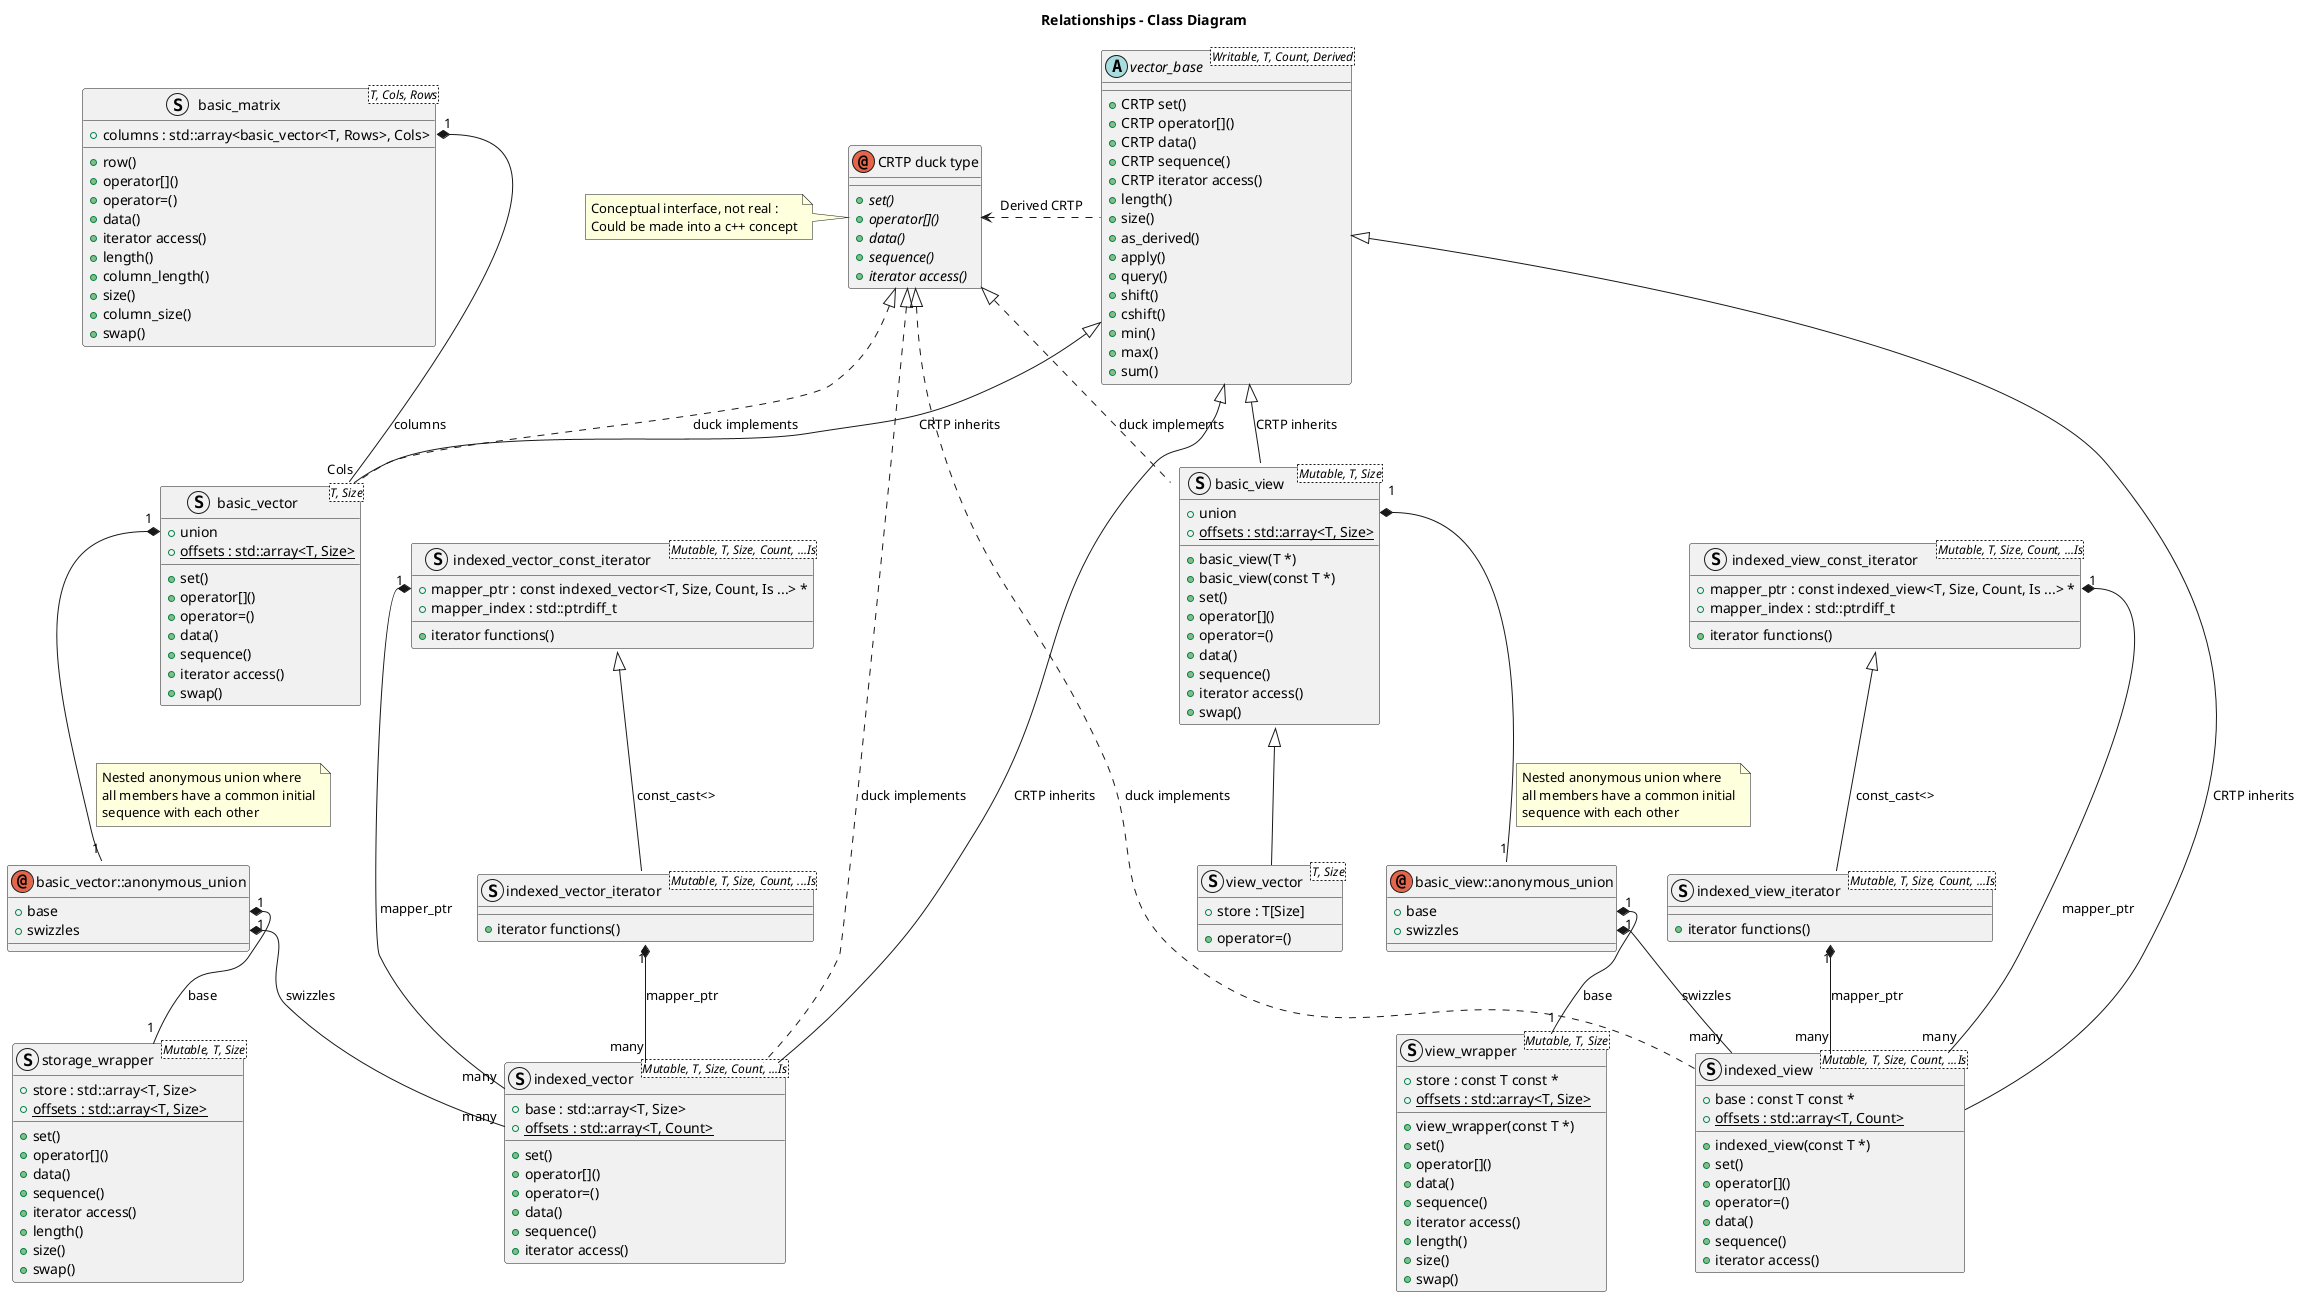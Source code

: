 @startuml
	'skin rose
	title Relationships - Class Diagram
	annotation "CRTP duck type"
	{
		+ {abstract} set()
		+ {abstract} operator[]()
		+ {abstract} data()
		+ {abstract} sequence()
		+ {abstract} iterator access()
	}
	note left of "CRTP duck type"
		Conceptual interface, not real :
		Could be made into a c++ concept
	end note
	abstract vector_base <Writable, T, Count, Derived>
	{
		+ CRTP set()
		+ CRTP operator[]()
		+ CRTP data()
		+ CRTP sequence()
		+ CRTP iterator access()
		+ length()
		+ size()
		+ as_derived()
		+ apply()
		+ query()
		+ shift()
		+ cshift()
		+ min()
		+ max()
		+ sum()
	}
	struct indexed_vector_const_iterator<Mutable, T, Size, Count, ...Is>
	{
		+ mapper_ptr : const indexed_vector<T, Size, Count, Is ...> *
		+ mapper_index : std::ptrdiff_t
		+ iterator functions()
	}
	struct indexed_vector_iterator<Mutable, T, Size, Count, ...Is>
	{
		+ iterator functions()
	}
	struct indexed_view_const_iterator<Mutable, T, Size, Count, ...Is>
	{
		+ mapper_ptr : const indexed_view<T, Size, Count, Is ...> *
		+ mapper_index : std::ptrdiff_t
		+ iterator functions()
	}
	struct indexed_view_iterator<Mutable, T, Size, Count, ...Is>
	{
		+ iterator functions()
	}
	struct basic_vector<T, Size>
	{
		+ union
		+ {static} offsets : std::array<T, Size>
		+ set()
		+ operator[]()
		+ operator=()
		+ data()
		+ sequence()
		+ iterator access()
		+ swap()
	}
	struct basic_view<Mutable, T, Size>
	{
		+ union
		+ {static} offsets : std::array<T, Size>
		+ basic_view(T *)
		+ basic_view(const T *)
		+ set()
		+ operator[]()
		+ operator=()
		+ data()
		+ sequence()
		+ iterator access()
		+ swap()
	}
	annotation basic_vector::anonymous_union
	{
		+ base
		+ swizzles
	}
	annotation basic_view::anonymous_union
	{
		+ base
		+ swizzles
	}
	struct storage_wrapper<Mutable, T, Size>
	{
		+ store : std::array<T, Size>
		+ {static} offsets : std::array<T, Size>
		+ set()
		+ operator[]()
		+ data()
		+ sequence()
		+ iterator access()
		+ length()
		+ size()
		+ swap()
	}
	struct view_wrapper<Mutable, T, Size>
	{
		+ store : const T const *
		+ {static} offsets : std::array<T, Size>
		+ view_wrapper(const T *)
		+ set()
		+ operator[]()
		+ data()
		+ sequence()
		+ iterator access()
		+ length()
		+ size()
		+ swap()
	}
	struct view_vector<T, Size>
	{
		+ store : T[Size]
		+ operator=()
	}
	struct indexed_vector<Mutable, T, Size, Count, ...Is>
	{
		+ base : std::array<T, Size>
		+ {static} offsets : std::array<T, Count>
		+ set()
		+ operator[]()
		+ operator=()
		+ data()
		+ sequence()
		+ iterator access()
	}
	struct indexed_view<Mutable, T, Size, Count, ...Is>
	{
		+ base : const T const *
		+ {static} offsets : std::array<T, Count>
		+ indexed_view(const T *)
		+ set()
		+ operator[]()
		+ operator=()
		+ data()
		+ sequence()
		+ iterator access()
	}
	struct basic_matrix<T, Cols, Rows>
	{
		+ columns : std::array<basic_vector<T, Rows>, Cols>
		+ row()
		+ operator[]()
		+ operator=()
		+ data()
		+ iterator access()
		+ length()
		+ column_length()
		+ size()
		+ column_size()
		+ swap()
	}
	vector_base <|-- basic_vector: CRTP inherits
	vector_base <|-- basic_view: CRTP inherits
	vector_base <|-- indexed_vector : CRTP inherits
	vector_base <|-- indexed_view : CRTP inherits
	basic_view <|-- view_vector
	indexed_vector_const_iterator <|-- indexed_vector_iterator : const_cast<>
	indexed_view_const_iterator <|-- indexed_view_iterator : const_cast<>
	"CRTP duck type" ^.. basic_vector : duck implements
	"CRTP duck type" ^.. basic_view : duck implements
	"CRTP duck type" ^.. indexed_vector : duck implements
	"CRTP duck type" ^.. indexed_view : duck implements
	basic_vector::anonymous_union::base "1" *-- "1" storage_wrapper : base
	basic_vector::anonymous_union::swizzles "1" *-- "many" indexed_vector : swizzles
	basic_vector::union "1" *-- "1" basic_vector::anonymous_union
	note right on link
	  Nested anonymous union where
	  all members have a common initial
	  sequence with each other
	end note
	indexed_vector_const_iterator::mapper_ptr "1" *-- "many" indexed_vector : mapper_ptr
	indexed_vector_iterator::mapper_ptr "1" *-- "many" indexed_vector : mapper_ptr
	indexed_view_const_iterator::mapper_ptr "1" *-- "many" indexed_view : mapper_ptr
	indexed_view_iterator::mapper_ptr "1" *-- "many" indexed_view : mapper_ptr
	basic_view::anonymous_union::base "1" *-- "1" view_wrapper : base
	basic_view::anonymous_union::swizzles "1" *-- "many" indexed_view : swizzles
	basic_view::union "1" *-- "1" basic_view::anonymous_union
	note right on link
	  Nested anonymous union where
	  all members have a common initial
	  sequence with each other
	end note
	"CRTP duck type" <. vector_base : Derived CRTP
	basic_matrix::columns "1" *-- "Cols" basic_vector : columns
@enduml
